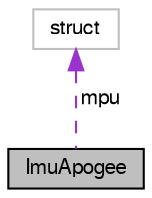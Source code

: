 digraph "ImuApogee"
{
  edge [fontname="FreeSans",fontsize="10",labelfontname="FreeSans",labelfontsize="10"];
  node [fontname="FreeSans",fontsize="10",shape=record];
  Node1 [label="ImuApogee",height=0.2,width=0.4,color="black", fillcolor="grey75", style="filled", fontcolor="black"];
  Node2 -> Node1 [dir="back",color="darkorchid3",fontsize="10",style="dashed",label=" mpu" ,fontname="FreeSans"];
  Node2 [label="struct",height=0.2,width=0.4,color="grey75", fillcolor="white", style="filled"];
}
